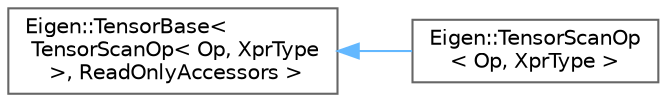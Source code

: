 digraph "类继承关系图"
{
 // LATEX_PDF_SIZE
  bgcolor="transparent";
  edge [fontname=Helvetica,fontsize=10,labelfontname=Helvetica,labelfontsize=10];
  node [fontname=Helvetica,fontsize=10,shape=box,height=0.2,width=0.4];
  rankdir="LR";
  Node0 [id="Node000000",label="Eigen::TensorBase\<\l TensorScanOp\< Op, XprType\l \>, ReadOnlyAccessors \>",height=0.2,width=0.4,color="grey40", fillcolor="white", style="filled",URL="$class_eigen_1_1_tensor_base.html",tooltip=" "];
  Node0 -> Node1 [id="edge4769_Node000000_Node000001",dir="back",color="steelblue1",style="solid",tooltip=" "];
  Node1 [id="Node000001",label="Eigen::TensorScanOp\l\< Op, XprType \>",height=0.2,width=0.4,color="grey40", fillcolor="white", style="filled",URL="$class_eigen_1_1_tensor_scan_op.html",tooltip=" "];
}
